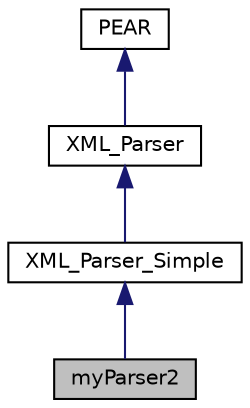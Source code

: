 digraph "myParser2"
{
 // LATEX_PDF_SIZE
  edge [fontname="Helvetica",fontsize="10",labelfontname="Helvetica",labelfontsize="10"];
  node [fontname="Helvetica",fontsize="10",shape=record];
  Node1 [label="myParser2",height=0.2,width=0.4,color="black", fillcolor="grey75", style="filled", fontcolor="black",tooltip=" "];
  Node2 -> Node1 [dir="back",color="midnightblue",fontsize="10",style="solid"];
  Node2 [label="XML_Parser_Simple",height=0.2,width=0.4,color="black", fillcolor="white", style="filled",URL="$classXML__Parser__Simple.html",tooltip=" "];
  Node3 -> Node2 [dir="back",color="midnightblue",fontsize="10",style="solid"];
  Node3 [label="XML_Parser",height=0.2,width=0.4,color="black", fillcolor="white", style="filled",URL="$classXML__Parser.html",tooltip=" "];
  Node4 -> Node3 [dir="back",color="midnightblue",fontsize="10",style="solid"];
  Node4 [label="PEAR",height=0.2,width=0.4,color="black", fillcolor="white", style="filled",URL="$classPEAR.html",tooltip=" "];
}
